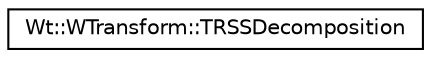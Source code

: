 digraph "Graphical Class Hierarchy"
{
 // LATEX_PDF_SIZE
  edge [fontname="Helvetica",fontsize="10",labelfontname="Helvetica",labelfontsize="10"];
  node [fontname="Helvetica",fontsize="10",shape=record];
  rankdir="LR";
  Node0 [label="Wt::WTransform::TRSSDecomposition",height=0.2,width=0.4,color="black", fillcolor="white", style="filled",URL="$structWt_1_1WTransform_1_1TRSSDecomposition.html",tooltip="Result of a TRSS decomposition."];
}
